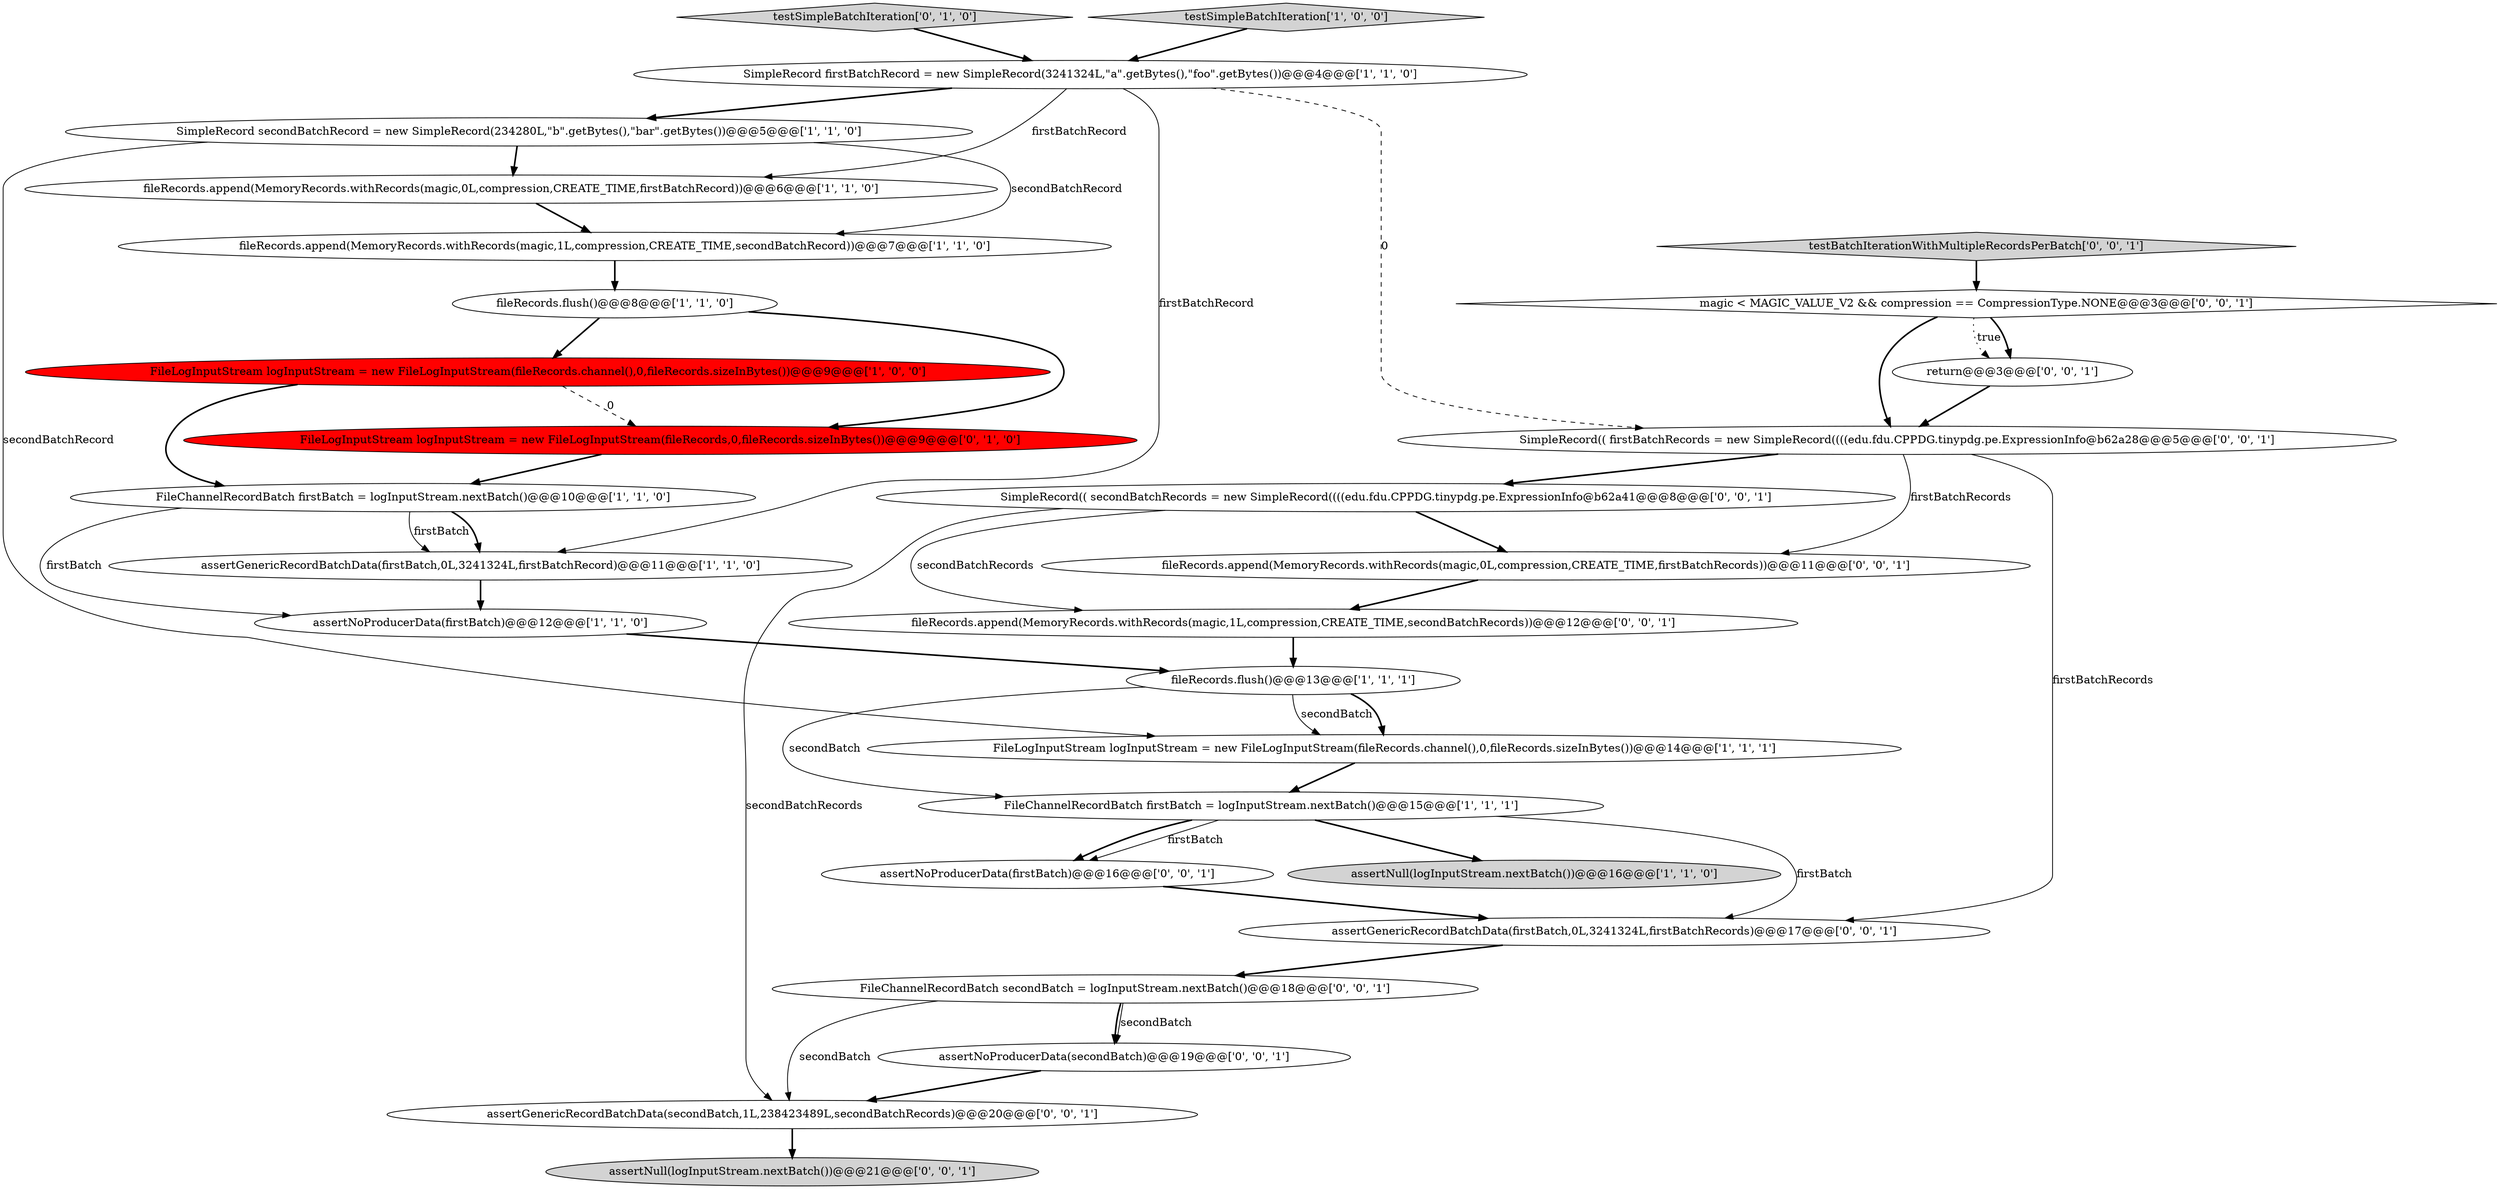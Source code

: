 digraph {
26 [style = filled, label = "fileRecords.append(MemoryRecords.withRecords(magic,0L,compression,CREATE_TIME,firstBatchRecords))@@@11@@@['0', '0', '1']", fillcolor = white, shape = ellipse image = "AAA0AAABBB3BBB"];
15 [style = filled, label = "testSimpleBatchIteration['0', '1', '0']", fillcolor = lightgray, shape = diamond image = "AAA0AAABBB2BBB"];
3 [style = filled, label = "assertNull(logInputStream.nextBatch())@@@16@@@['1', '1', '0']", fillcolor = lightgray, shape = ellipse image = "AAA0AAABBB1BBB"];
21 [style = filled, label = "SimpleRecord(( secondBatchRecords = new SimpleRecord((((edu.fdu.CPPDG.tinypdg.pe.ExpressionInfo@b62a41@@@8@@@['0', '0', '1']", fillcolor = white, shape = ellipse image = "AAA0AAABBB3BBB"];
25 [style = filled, label = "assertGenericRecordBatchData(firstBatch,0L,3241324L,firstBatchRecords)@@@17@@@['0', '0', '1']", fillcolor = white, shape = ellipse image = "AAA0AAABBB3BBB"];
28 [style = filled, label = "assertNoProducerData(secondBatch)@@@19@@@['0', '0', '1']", fillcolor = white, shape = ellipse image = "AAA0AAABBB3BBB"];
10 [style = filled, label = "fileRecords.flush()@@@8@@@['1', '1', '0']", fillcolor = white, shape = ellipse image = "AAA0AAABBB1BBB"];
14 [style = filled, label = "FileLogInputStream logInputStream = new FileLogInputStream(fileRecords,0,fileRecords.sizeInBytes())@@@9@@@['0', '1', '0']", fillcolor = red, shape = ellipse image = "AAA1AAABBB2BBB"];
0 [style = filled, label = "SimpleRecord firstBatchRecord = new SimpleRecord(3241324L,\"a\".getBytes(),\"foo\".getBytes())@@@4@@@['1', '1', '0']", fillcolor = white, shape = ellipse image = "AAA0AAABBB1BBB"];
18 [style = filled, label = "SimpleRecord(( firstBatchRecords = new SimpleRecord((((edu.fdu.CPPDG.tinypdg.pe.ExpressionInfo@b62a28@@@5@@@['0', '0', '1']", fillcolor = white, shape = ellipse image = "AAA0AAABBB3BBB"];
17 [style = filled, label = "return@@@3@@@['0', '0', '1']", fillcolor = white, shape = ellipse image = "AAA0AAABBB3BBB"];
4 [style = filled, label = "fileRecords.append(MemoryRecords.withRecords(magic,0L,compression,CREATE_TIME,firstBatchRecord))@@@6@@@['1', '1', '0']", fillcolor = white, shape = ellipse image = "AAA0AAABBB1BBB"];
27 [style = filled, label = "fileRecords.append(MemoryRecords.withRecords(magic,1L,compression,CREATE_TIME,secondBatchRecords))@@@12@@@['0', '0', '1']", fillcolor = white, shape = ellipse image = "AAA0AAABBB3BBB"];
12 [style = filled, label = "FileLogInputStream logInputStream = new FileLogInputStream(fileRecords.channel(),0,fileRecords.sizeInBytes())@@@14@@@['1', '1', '1']", fillcolor = white, shape = ellipse image = "AAA0AAABBB1BBB"];
1 [style = filled, label = "FileChannelRecordBatch firstBatch = logInputStream.nextBatch()@@@10@@@['1', '1', '0']", fillcolor = white, shape = ellipse image = "AAA0AAABBB1BBB"];
5 [style = filled, label = "FileLogInputStream logInputStream = new FileLogInputStream(fileRecords.channel(),0,fileRecords.sizeInBytes())@@@9@@@['1', '0', '0']", fillcolor = red, shape = ellipse image = "AAA1AAABBB1BBB"];
20 [style = filled, label = "FileChannelRecordBatch secondBatch = logInputStream.nextBatch()@@@18@@@['0', '0', '1']", fillcolor = white, shape = ellipse image = "AAA0AAABBB3BBB"];
24 [style = filled, label = "assertNull(logInputStream.nextBatch())@@@21@@@['0', '0', '1']", fillcolor = lightgray, shape = ellipse image = "AAA0AAABBB3BBB"];
13 [style = filled, label = "FileChannelRecordBatch firstBatch = logInputStream.nextBatch()@@@15@@@['1', '1', '1']", fillcolor = white, shape = ellipse image = "AAA0AAABBB1BBB"];
9 [style = filled, label = "testSimpleBatchIteration['1', '0', '0']", fillcolor = lightgray, shape = diamond image = "AAA0AAABBB1BBB"];
2 [style = filled, label = "assertGenericRecordBatchData(firstBatch,0L,3241324L,firstBatchRecord)@@@11@@@['1', '1', '0']", fillcolor = white, shape = ellipse image = "AAA0AAABBB1BBB"];
11 [style = filled, label = "assertNoProducerData(firstBatch)@@@12@@@['1', '1', '0']", fillcolor = white, shape = ellipse image = "AAA0AAABBB1BBB"];
22 [style = filled, label = "testBatchIterationWithMultipleRecordsPerBatch['0', '0', '1']", fillcolor = lightgray, shape = diamond image = "AAA0AAABBB3BBB"];
16 [style = filled, label = "assertGenericRecordBatchData(secondBatch,1L,238423489L,secondBatchRecords)@@@20@@@['0', '0', '1']", fillcolor = white, shape = ellipse image = "AAA0AAABBB3BBB"];
23 [style = filled, label = "assertNoProducerData(firstBatch)@@@16@@@['0', '0', '1']", fillcolor = white, shape = ellipse image = "AAA0AAABBB3BBB"];
8 [style = filled, label = "fileRecords.append(MemoryRecords.withRecords(magic,1L,compression,CREATE_TIME,secondBatchRecord))@@@7@@@['1', '1', '0']", fillcolor = white, shape = ellipse image = "AAA0AAABBB1BBB"];
7 [style = filled, label = "SimpleRecord secondBatchRecord = new SimpleRecord(234280L,\"b\".getBytes(),\"bar\".getBytes())@@@5@@@['1', '1', '0']", fillcolor = white, shape = ellipse image = "AAA0AAABBB1BBB"];
6 [style = filled, label = "fileRecords.flush()@@@13@@@['1', '1', '1']", fillcolor = white, shape = ellipse image = "AAA0AAABBB1BBB"];
19 [style = filled, label = "magic < MAGIC_VALUE_V2 && compression == CompressionType.NONE@@@3@@@['0', '0', '1']", fillcolor = white, shape = diamond image = "AAA0AAABBB3BBB"];
8->10 [style = bold, label=""];
23->25 [style = bold, label=""];
19->18 [style = bold, label=""];
5->14 [style = dashed, label="0"];
9->0 [style = bold, label=""];
0->4 [style = solid, label="firstBatchRecord"];
22->19 [style = bold, label=""];
10->14 [style = bold, label=""];
19->17 [style = dotted, label="true"];
1->11 [style = solid, label="firstBatch"];
6->12 [style = solid, label="secondBatch"];
16->24 [style = bold, label=""];
11->6 [style = bold, label=""];
20->28 [style = bold, label=""];
21->27 [style = solid, label="secondBatchRecords"];
6->13 [style = solid, label="secondBatch"];
13->25 [style = solid, label="firstBatch"];
20->28 [style = solid, label="secondBatch"];
19->17 [style = bold, label=""];
7->4 [style = bold, label=""];
28->16 [style = bold, label=""];
27->6 [style = bold, label=""];
13->23 [style = solid, label="firstBatch"];
14->1 [style = bold, label=""];
0->7 [style = bold, label=""];
20->16 [style = solid, label="secondBatch"];
7->12 [style = solid, label="secondBatchRecord"];
12->13 [style = bold, label=""];
5->1 [style = bold, label=""];
21->26 [style = bold, label=""];
26->27 [style = bold, label=""];
25->20 [style = bold, label=""];
21->16 [style = solid, label="secondBatchRecords"];
10->5 [style = bold, label=""];
13->3 [style = bold, label=""];
7->8 [style = solid, label="secondBatchRecord"];
0->2 [style = solid, label="firstBatchRecord"];
1->2 [style = solid, label="firstBatch"];
15->0 [style = bold, label=""];
13->23 [style = bold, label=""];
18->26 [style = solid, label="firstBatchRecords"];
0->18 [style = dashed, label="0"];
4->8 [style = bold, label=""];
1->2 [style = bold, label=""];
18->25 [style = solid, label="firstBatchRecords"];
18->21 [style = bold, label=""];
2->11 [style = bold, label=""];
17->18 [style = bold, label=""];
6->12 [style = bold, label=""];
}
